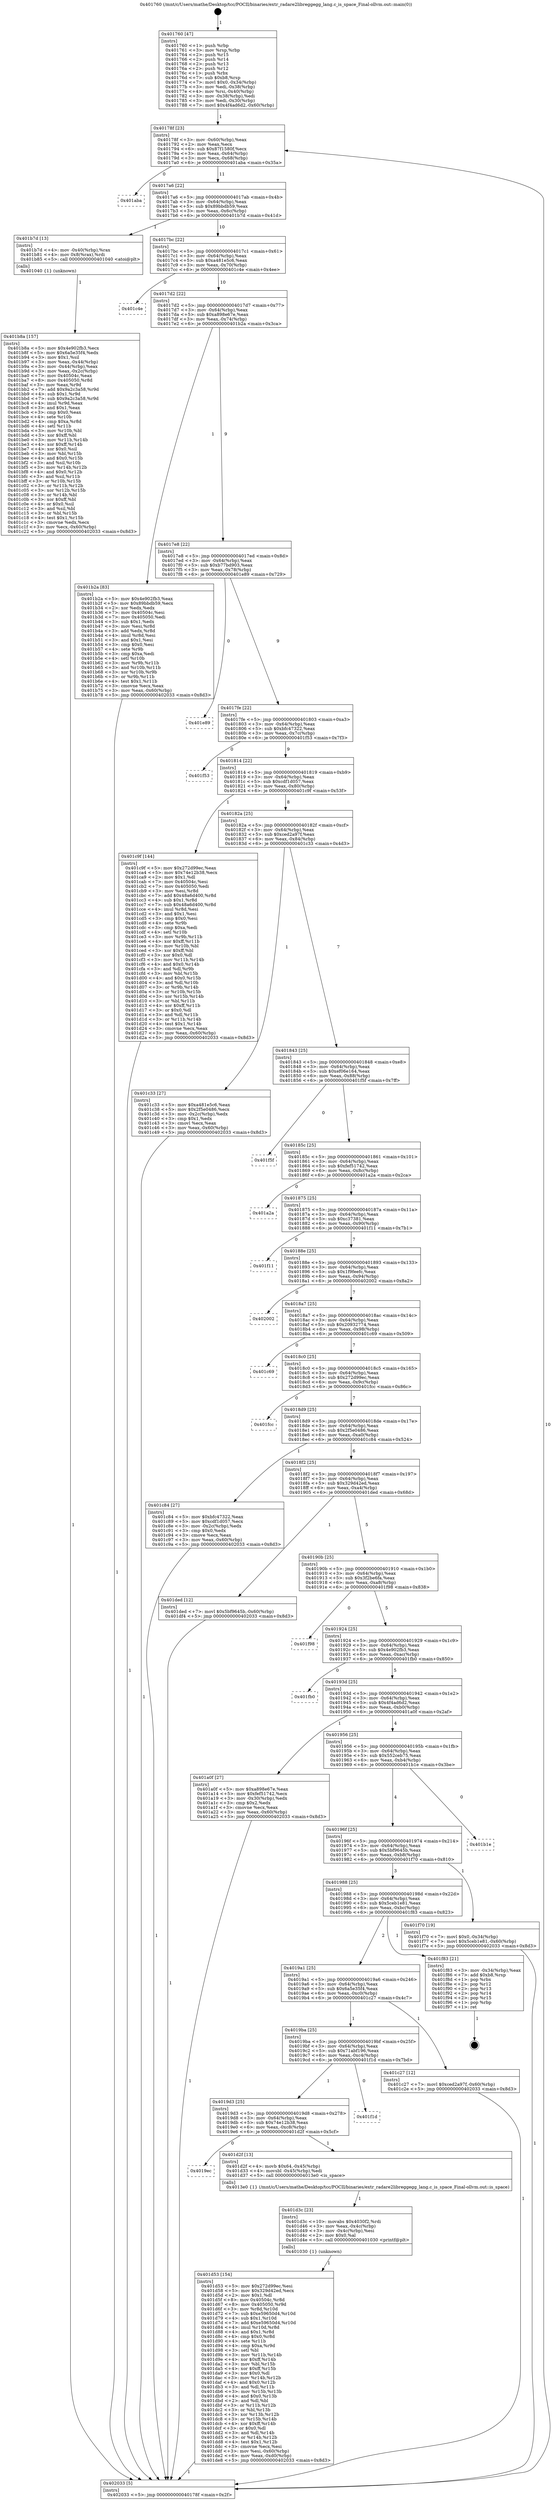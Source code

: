 digraph "0x401760" {
  label = "0x401760 (/mnt/c/Users/mathe/Desktop/tcc/POCII/binaries/extr_radare2libreggegg_lang.c_is_space_Final-ollvm.out::main(0))"
  labelloc = "t"
  node[shape=record]

  Entry [label="",width=0.3,height=0.3,shape=circle,fillcolor=black,style=filled]
  "0x40178f" [label="{
     0x40178f [23]\l
     | [instrs]\l
     &nbsp;&nbsp;0x40178f \<+3\>: mov -0x60(%rbp),%eax\l
     &nbsp;&nbsp;0x401792 \<+2\>: mov %eax,%ecx\l
     &nbsp;&nbsp;0x401794 \<+6\>: sub $0x87f1580f,%ecx\l
     &nbsp;&nbsp;0x40179a \<+3\>: mov %eax,-0x64(%rbp)\l
     &nbsp;&nbsp;0x40179d \<+3\>: mov %ecx,-0x68(%rbp)\l
     &nbsp;&nbsp;0x4017a0 \<+6\>: je 0000000000401aba \<main+0x35a\>\l
  }"]
  "0x401aba" [label="{
     0x401aba\l
  }", style=dashed]
  "0x4017a6" [label="{
     0x4017a6 [22]\l
     | [instrs]\l
     &nbsp;&nbsp;0x4017a6 \<+5\>: jmp 00000000004017ab \<main+0x4b\>\l
     &nbsp;&nbsp;0x4017ab \<+3\>: mov -0x64(%rbp),%eax\l
     &nbsp;&nbsp;0x4017ae \<+5\>: sub $0x89bbdb59,%eax\l
     &nbsp;&nbsp;0x4017b3 \<+3\>: mov %eax,-0x6c(%rbp)\l
     &nbsp;&nbsp;0x4017b6 \<+6\>: je 0000000000401b7d \<main+0x41d\>\l
  }"]
  Exit [label="",width=0.3,height=0.3,shape=circle,fillcolor=black,style=filled,peripheries=2]
  "0x401b7d" [label="{
     0x401b7d [13]\l
     | [instrs]\l
     &nbsp;&nbsp;0x401b7d \<+4\>: mov -0x40(%rbp),%rax\l
     &nbsp;&nbsp;0x401b81 \<+4\>: mov 0x8(%rax),%rdi\l
     &nbsp;&nbsp;0x401b85 \<+5\>: call 0000000000401040 \<atoi@plt\>\l
     | [calls]\l
     &nbsp;&nbsp;0x401040 \{1\} (unknown)\l
  }"]
  "0x4017bc" [label="{
     0x4017bc [22]\l
     | [instrs]\l
     &nbsp;&nbsp;0x4017bc \<+5\>: jmp 00000000004017c1 \<main+0x61\>\l
     &nbsp;&nbsp;0x4017c1 \<+3\>: mov -0x64(%rbp),%eax\l
     &nbsp;&nbsp;0x4017c4 \<+5\>: sub $0xa481e5c6,%eax\l
     &nbsp;&nbsp;0x4017c9 \<+3\>: mov %eax,-0x70(%rbp)\l
     &nbsp;&nbsp;0x4017cc \<+6\>: je 0000000000401c4e \<main+0x4ee\>\l
  }"]
  "0x401d53" [label="{
     0x401d53 [154]\l
     | [instrs]\l
     &nbsp;&nbsp;0x401d53 \<+5\>: mov $0x272d99ec,%esi\l
     &nbsp;&nbsp;0x401d58 \<+5\>: mov $0x329d42ed,%ecx\l
     &nbsp;&nbsp;0x401d5d \<+2\>: mov $0x1,%dl\l
     &nbsp;&nbsp;0x401d5f \<+8\>: mov 0x40504c,%r8d\l
     &nbsp;&nbsp;0x401d67 \<+8\>: mov 0x405050,%r9d\l
     &nbsp;&nbsp;0x401d6f \<+3\>: mov %r8d,%r10d\l
     &nbsp;&nbsp;0x401d72 \<+7\>: sub $0xe59650d4,%r10d\l
     &nbsp;&nbsp;0x401d79 \<+4\>: sub $0x1,%r10d\l
     &nbsp;&nbsp;0x401d7d \<+7\>: add $0xe59650d4,%r10d\l
     &nbsp;&nbsp;0x401d84 \<+4\>: imul %r10d,%r8d\l
     &nbsp;&nbsp;0x401d88 \<+4\>: and $0x1,%r8d\l
     &nbsp;&nbsp;0x401d8c \<+4\>: cmp $0x0,%r8d\l
     &nbsp;&nbsp;0x401d90 \<+4\>: sete %r11b\l
     &nbsp;&nbsp;0x401d94 \<+4\>: cmp $0xa,%r9d\l
     &nbsp;&nbsp;0x401d98 \<+3\>: setl %bl\l
     &nbsp;&nbsp;0x401d9b \<+3\>: mov %r11b,%r14b\l
     &nbsp;&nbsp;0x401d9e \<+4\>: xor $0xff,%r14b\l
     &nbsp;&nbsp;0x401da2 \<+3\>: mov %bl,%r15b\l
     &nbsp;&nbsp;0x401da5 \<+4\>: xor $0xff,%r15b\l
     &nbsp;&nbsp;0x401da9 \<+3\>: xor $0x0,%dl\l
     &nbsp;&nbsp;0x401dac \<+3\>: mov %r14b,%r12b\l
     &nbsp;&nbsp;0x401daf \<+4\>: and $0x0,%r12b\l
     &nbsp;&nbsp;0x401db3 \<+3\>: and %dl,%r11b\l
     &nbsp;&nbsp;0x401db6 \<+3\>: mov %r15b,%r13b\l
     &nbsp;&nbsp;0x401db9 \<+4\>: and $0x0,%r13b\l
     &nbsp;&nbsp;0x401dbd \<+2\>: and %dl,%bl\l
     &nbsp;&nbsp;0x401dbf \<+3\>: or %r11b,%r12b\l
     &nbsp;&nbsp;0x401dc2 \<+3\>: or %bl,%r13b\l
     &nbsp;&nbsp;0x401dc5 \<+3\>: xor %r13b,%r12b\l
     &nbsp;&nbsp;0x401dc8 \<+3\>: or %r15b,%r14b\l
     &nbsp;&nbsp;0x401dcb \<+4\>: xor $0xff,%r14b\l
     &nbsp;&nbsp;0x401dcf \<+3\>: or $0x0,%dl\l
     &nbsp;&nbsp;0x401dd2 \<+3\>: and %dl,%r14b\l
     &nbsp;&nbsp;0x401dd5 \<+3\>: or %r14b,%r12b\l
     &nbsp;&nbsp;0x401dd8 \<+4\>: test $0x1,%r12b\l
     &nbsp;&nbsp;0x401ddc \<+3\>: cmovne %ecx,%esi\l
     &nbsp;&nbsp;0x401ddf \<+3\>: mov %esi,-0x60(%rbp)\l
     &nbsp;&nbsp;0x401de2 \<+6\>: mov %eax,-0xd0(%rbp)\l
     &nbsp;&nbsp;0x401de8 \<+5\>: jmp 0000000000402033 \<main+0x8d3\>\l
  }"]
  "0x401c4e" [label="{
     0x401c4e\l
  }", style=dashed]
  "0x4017d2" [label="{
     0x4017d2 [22]\l
     | [instrs]\l
     &nbsp;&nbsp;0x4017d2 \<+5\>: jmp 00000000004017d7 \<main+0x77\>\l
     &nbsp;&nbsp;0x4017d7 \<+3\>: mov -0x64(%rbp),%eax\l
     &nbsp;&nbsp;0x4017da \<+5\>: sub $0xa898e67e,%eax\l
     &nbsp;&nbsp;0x4017df \<+3\>: mov %eax,-0x74(%rbp)\l
     &nbsp;&nbsp;0x4017e2 \<+6\>: je 0000000000401b2a \<main+0x3ca\>\l
  }"]
  "0x401d3c" [label="{
     0x401d3c [23]\l
     | [instrs]\l
     &nbsp;&nbsp;0x401d3c \<+10\>: movabs $0x4030f2,%rdi\l
     &nbsp;&nbsp;0x401d46 \<+3\>: mov %eax,-0x4c(%rbp)\l
     &nbsp;&nbsp;0x401d49 \<+3\>: mov -0x4c(%rbp),%esi\l
     &nbsp;&nbsp;0x401d4c \<+2\>: mov $0x0,%al\l
     &nbsp;&nbsp;0x401d4e \<+5\>: call 0000000000401030 \<printf@plt\>\l
     | [calls]\l
     &nbsp;&nbsp;0x401030 \{1\} (unknown)\l
  }"]
  "0x401b2a" [label="{
     0x401b2a [83]\l
     | [instrs]\l
     &nbsp;&nbsp;0x401b2a \<+5\>: mov $0x4e902fb3,%eax\l
     &nbsp;&nbsp;0x401b2f \<+5\>: mov $0x89bbdb59,%ecx\l
     &nbsp;&nbsp;0x401b34 \<+2\>: xor %edx,%edx\l
     &nbsp;&nbsp;0x401b36 \<+7\>: mov 0x40504c,%esi\l
     &nbsp;&nbsp;0x401b3d \<+7\>: mov 0x405050,%edi\l
     &nbsp;&nbsp;0x401b44 \<+3\>: sub $0x1,%edx\l
     &nbsp;&nbsp;0x401b47 \<+3\>: mov %esi,%r8d\l
     &nbsp;&nbsp;0x401b4a \<+3\>: add %edx,%r8d\l
     &nbsp;&nbsp;0x401b4d \<+4\>: imul %r8d,%esi\l
     &nbsp;&nbsp;0x401b51 \<+3\>: and $0x1,%esi\l
     &nbsp;&nbsp;0x401b54 \<+3\>: cmp $0x0,%esi\l
     &nbsp;&nbsp;0x401b57 \<+4\>: sete %r9b\l
     &nbsp;&nbsp;0x401b5b \<+3\>: cmp $0xa,%edi\l
     &nbsp;&nbsp;0x401b5e \<+4\>: setl %r10b\l
     &nbsp;&nbsp;0x401b62 \<+3\>: mov %r9b,%r11b\l
     &nbsp;&nbsp;0x401b65 \<+3\>: and %r10b,%r11b\l
     &nbsp;&nbsp;0x401b68 \<+3\>: xor %r10b,%r9b\l
     &nbsp;&nbsp;0x401b6b \<+3\>: or %r9b,%r11b\l
     &nbsp;&nbsp;0x401b6e \<+4\>: test $0x1,%r11b\l
     &nbsp;&nbsp;0x401b72 \<+3\>: cmovne %ecx,%eax\l
     &nbsp;&nbsp;0x401b75 \<+3\>: mov %eax,-0x60(%rbp)\l
     &nbsp;&nbsp;0x401b78 \<+5\>: jmp 0000000000402033 \<main+0x8d3\>\l
  }"]
  "0x4017e8" [label="{
     0x4017e8 [22]\l
     | [instrs]\l
     &nbsp;&nbsp;0x4017e8 \<+5\>: jmp 00000000004017ed \<main+0x8d\>\l
     &nbsp;&nbsp;0x4017ed \<+3\>: mov -0x64(%rbp),%eax\l
     &nbsp;&nbsp;0x4017f0 \<+5\>: sub $0xb77bd903,%eax\l
     &nbsp;&nbsp;0x4017f5 \<+3\>: mov %eax,-0x78(%rbp)\l
     &nbsp;&nbsp;0x4017f8 \<+6\>: je 0000000000401e89 \<main+0x729\>\l
  }"]
  "0x4019ec" [label="{
     0x4019ec\l
  }", style=dashed]
  "0x401e89" [label="{
     0x401e89\l
  }", style=dashed]
  "0x4017fe" [label="{
     0x4017fe [22]\l
     | [instrs]\l
     &nbsp;&nbsp;0x4017fe \<+5\>: jmp 0000000000401803 \<main+0xa3\>\l
     &nbsp;&nbsp;0x401803 \<+3\>: mov -0x64(%rbp),%eax\l
     &nbsp;&nbsp;0x401806 \<+5\>: sub $0xbfc47322,%eax\l
     &nbsp;&nbsp;0x40180b \<+3\>: mov %eax,-0x7c(%rbp)\l
     &nbsp;&nbsp;0x40180e \<+6\>: je 0000000000401f53 \<main+0x7f3\>\l
  }"]
  "0x401d2f" [label="{
     0x401d2f [13]\l
     | [instrs]\l
     &nbsp;&nbsp;0x401d2f \<+4\>: movb $0x64,-0x45(%rbp)\l
     &nbsp;&nbsp;0x401d33 \<+4\>: movsbl -0x45(%rbp),%edi\l
     &nbsp;&nbsp;0x401d37 \<+5\>: call 00000000004013e0 \<is_space\>\l
     | [calls]\l
     &nbsp;&nbsp;0x4013e0 \{1\} (/mnt/c/Users/mathe/Desktop/tcc/POCII/binaries/extr_radare2libreggegg_lang.c_is_space_Final-ollvm.out::is_space)\l
  }"]
  "0x401f53" [label="{
     0x401f53\l
  }", style=dashed]
  "0x401814" [label="{
     0x401814 [22]\l
     | [instrs]\l
     &nbsp;&nbsp;0x401814 \<+5\>: jmp 0000000000401819 \<main+0xb9\>\l
     &nbsp;&nbsp;0x401819 \<+3\>: mov -0x64(%rbp),%eax\l
     &nbsp;&nbsp;0x40181c \<+5\>: sub $0xcdf1d057,%eax\l
     &nbsp;&nbsp;0x401821 \<+3\>: mov %eax,-0x80(%rbp)\l
     &nbsp;&nbsp;0x401824 \<+6\>: je 0000000000401c9f \<main+0x53f\>\l
  }"]
  "0x4019d3" [label="{
     0x4019d3 [25]\l
     | [instrs]\l
     &nbsp;&nbsp;0x4019d3 \<+5\>: jmp 00000000004019d8 \<main+0x278\>\l
     &nbsp;&nbsp;0x4019d8 \<+3\>: mov -0x64(%rbp),%eax\l
     &nbsp;&nbsp;0x4019db \<+5\>: sub $0x74e12b38,%eax\l
     &nbsp;&nbsp;0x4019e0 \<+6\>: mov %eax,-0xc8(%rbp)\l
     &nbsp;&nbsp;0x4019e6 \<+6\>: je 0000000000401d2f \<main+0x5cf\>\l
  }"]
  "0x401c9f" [label="{
     0x401c9f [144]\l
     | [instrs]\l
     &nbsp;&nbsp;0x401c9f \<+5\>: mov $0x272d99ec,%eax\l
     &nbsp;&nbsp;0x401ca4 \<+5\>: mov $0x74e12b38,%ecx\l
     &nbsp;&nbsp;0x401ca9 \<+2\>: mov $0x1,%dl\l
     &nbsp;&nbsp;0x401cab \<+7\>: mov 0x40504c,%esi\l
     &nbsp;&nbsp;0x401cb2 \<+7\>: mov 0x405050,%edi\l
     &nbsp;&nbsp;0x401cb9 \<+3\>: mov %esi,%r8d\l
     &nbsp;&nbsp;0x401cbc \<+7\>: add $0x48a6d400,%r8d\l
     &nbsp;&nbsp;0x401cc3 \<+4\>: sub $0x1,%r8d\l
     &nbsp;&nbsp;0x401cc7 \<+7\>: sub $0x48a6d400,%r8d\l
     &nbsp;&nbsp;0x401cce \<+4\>: imul %r8d,%esi\l
     &nbsp;&nbsp;0x401cd2 \<+3\>: and $0x1,%esi\l
     &nbsp;&nbsp;0x401cd5 \<+3\>: cmp $0x0,%esi\l
     &nbsp;&nbsp;0x401cd8 \<+4\>: sete %r9b\l
     &nbsp;&nbsp;0x401cdc \<+3\>: cmp $0xa,%edi\l
     &nbsp;&nbsp;0x401cdf \<+4\>: setl %r10b\l
     &nbsp;&nbsp;0x401ce3 \<+3\>: mov %r9b,%r11b\l
     &nbsp;&nbsp;0x401ce6 \<+4\>: xor $0xff,%r11b\l
     &nbsp;&nbsp;0x401cea \<+3\>: mov %r10b,%bl\l
     &nbsp;&nbsp;0x401ced \<+3\>: xor $0xff,%bl\l
     &nbsp;&nbsp;0x401cf0 \<+3\>: xor $0x0,%dl\l
     &nbsp;&nbsp;0x401cf3 \<+3\>: mov %r11b,%r14b\l
     &nbsp;&nbsp;0x401cf6 \<+4\>: and $0x0,%r14b\l
     &nbsp;&nbsp;0x401cfa \<+3\>: and %dl,%r9b\l
     &nbsp;&nbsp;0x401cfd \<+3\>: mov %bl,%r15b\l
     &nbsp;&nbsp;0x401d00 \<+4\>: and $0x0,%r15b\l
     &nbsp;&nbsp;0x401d04 \<+3\>: and %dl,%r10b\l
     &nbsp;&nbsp;0x401d07 \<+3\>: or %r9b,%r14b\l
     &nbsp;&nbsp;0x401d0a \<+3\>: or %r10b,%r15b\l
     &nbsp;&nbsp;0x401d0d \<+3\>: xor %r15b,%r14b\l
     &nbsp;&nbsp;0x401d10 \<+3\>: or %bl,%r11b\l
     &nbsp;&nbsp;0x401d13 \<+4\>: xor $0xff,%r11b\l
     &nbsp;&nbsp;0x401d17 \<+3\>: or $0x0,%dl\l
     &nbsp;&nbsp;0x401d1a \<+3\>: and %dl,%r11b\l
     &nbsp;&nbsp;0x401d1d \<+3\>: or %r11b,%r14b\l
     &nbsp;&nbsp;0x401d20 \<+4\>: test $0x1,%r14b\l
     &nbsp;&nbsp;0x401d24 \<+3\>: cmovne %ecx,%eax\l
     &nbsp;&nbsp;0x401d27 \<+3\>: mov %eax,-0x60(%rbp)\l
     &nbsp;&nbsp;0x401d2a \<+5\>: jmp 0000000000402033 \<main+0x8d3\>\l
  }"]
  "0x40182a" [label="{
     0x40182a [25]\l
     | [instrs]\l
     &nbsp;&nbsp;0x40182a \<+5\>: jmp 000000000040182f \<main+0xcf\>\l
     &nbsp;&nbsp;0x40182f \<+3\>: mov -0x64(%rbp),%eax\l
     &nbsp;&nbsp;0x401832 \<+5\>: sub $0xced2a97f,%eax\l
     &nbsp;&nbsp;0x401837 \<+6\>: mov %eax,-0x84(%rbp)\l
     &nbsp;&nbsp;0x40183d \<+6\>: je 0000000000401c33 \<main+0x4d3\>\l
  }"]
  "0x401f1d" [label="{
     0x401f1d\l
  }", style=dashed]
  "0x401c33" [label="{
     0x401c33 [27]\l
     | [instrs]\l
     &nbsp;&nbsp;0x401c33 \<+5\>: mov $0xa481e5c6,%eax\l
     &nbsp;&nbsp;0x401c38 \<+5\>: mov $0x2f5e0486,%ecx\l
     &nbsp;&nbsp;0x401c3d \<+3\>: mov -0x2c(%rbp),%edx\l
     &nbsp;&nbsp;0x401c40 \<+3\>: cmp $0x1,%edx\l
     &nbsp;&nbsp;0x401c43 \<+3\>: cmovl %ecx,%eax\l
     &nbsp;&nbsp;0x401c46 \<+3\>: mov %eax,-0x60(%rbp)\l
     &nbsp;&nbsp;0x401c49 \<+5\>: jmp 0000000000402033 \<main+0x8d3\>\l
  }"]
  "0x401843" [label="{
     0x401843 [25]\l
     | [instrs]\l
     &nbsp;&nbsp;0x401843 \<+5\>: jmp 0000000000401848 \<main+0xe8\>\l
     &nbsp;&nbsp;0x401848 \<+3\>: mov -0x64(%rbp),%eax\l
     &nbsp;&nbsp;0x40184b \<+5\>: sub $0xef06e164,%eax\l
     &nbsp;&nbsp;0x401850 \<+6\>: mov %eax,-0x88(%rbp)\l
     &nbsp;&nbsp;0x401856 \<+6\>: je 0000000000401f5f \<main+0x7ff\>\l
  }"]
  "0x4019ba" [label="{
     0x4019ba [25]\l
     | [instrs]\l
     &nbsp;&nbsp;0x4019ba \<+5\>: jmp 00000000004019bf \<main+0x25f\>\l
     &nbsp;&nbsp;0x4019bf \<+3\>: mov -0x64(%rbp),%eax\l
     &nbsp;&nbsp;0x4019c2 \<+5\>: sub $0x71abf196,%eax\l
     &nbsp;&nbsp;0x4019c7 \<+6\>: mov %eax,-0xc4(%rbp)\l
     &nbsp;&nbsp;0x4019cd \<+6\>: je 0000000000401f1d \<main+0x7bd\>\l
  }"]
  "0x401f5f" [label="{
     0x401f5f\l
  }", style=dashed]
  "0x40185c" [label="{
     0x40185c [25]\l
     | [instrs]\l
     &nbsp;&nbsp;0x40185c \<+5\>: jmp 0000000000401861 \<main+0x101\>\l
     &nbsp;&nbsp;0x401861 \<+3\>: mov -0x64(%rbp),%eax\l
     &nbsp;&nbsp;0x401864 \<+5\>: sub $0xfef51742,%eax\l
     &nbsp;&nbsp;0x401869 \<+6\>: mov %eax,-0x8c(%rbp)\l
     &nbsp;&nbsp;0x40186f \<+6\>: je 0000000000401a2a \<main+0x2ca\>\l
  }"]
  "0x401c27" [label="{
     0x401c27 [12]\l
     | [instrs]\l
     &nbsp;&nbsp;0x401c27 \<+7\>: movl $0xced2a97f,-0x60(%rbp)\l
     &nbsp;&nbsp;0x401c2e \<+5\>: jmp 0000000000402033 \<main+0x8d3\>\l
  }"]
  "0x401a2a" [label="{
     0x401a2a\l
  }", style=dashed]
  "0x401875" [label="{
     0x401875 [25]\l
     | [instrs]\l
     &nbsp;&nbsp;0x401875 \<+5\>: jmp 000000000040187a \<main+0x11a\>\l
     &nbsp;&nbsp;0x40187a \<+3\>: mov -0x64(%rbp),%eax\l
     &nbsp;&nbsp;0x40187d \<+5\>: sub $0xc37381,%eax\l
     &nbsp;&nbsp;0x401882 \<+6\>: mov %eax,-0x90(%rbp)\l
     &nbsp;&nbsp;0x401888 \<+6\>: je 0000000000401f11 \<main+0x7b1\>\l
  }"]
  "0x4019a1" [label="{
     0x4019a1 [25]\l
     | [instrs]\l
     &nbsp;&nbsp;0x4019a1 \<+5\>: jmp 00000000004019a6 \<main+0x246\>\l
     &nbsp;&nbsp;0x4019a6 \<+3\>: mov -0x64(%rbp),%eax\l
     &nbsp;&nbsp;0x4019a9 \<+5\>: sub $0x6a5e35f4,%eax\l
     &nbsp;&nbsp;0x4019ae \<+6\>: mov %eax,-0xc0(%rbp)\l
     &nbsp;&nbsp;0x4019b4 \<+6\>: je 0000000000401c27 \<main+0x4c7\>\l
  }"]
  "0x401f11" [label="{
     0x401f11\l
  }", style=dashed]
  "0x40188e" [label="{
     0x40188e [25]\l
     | [instrs]\l
     &nbsp;&nbsp;0x40188e \<+5\>: jmp 0000000000401893 \<main+0x133\>\l
     &nbsp;&nbsp;0x401893 \<+3\>: mov -0x64(%rbp),%eax\l
     &nbsp;&nbsp;0x401896 \<+5\>: sub $0x1f9feefc,%eax\l
     &nbsp;&nbsp;0x40189b \<+6\>: mov %eax,-0x94(%rbp)\l
     &nbsp;&nbsp;0x4018a1 \<+6\>: je 0000000000402002 \<main+0x8a2\>\l
  }"]
  "0x401f83" [label="{
     0x401f83 [21]\l
     | [instrs]\l
     &nbsp;&nbsp;0x401f83 \<+3\>: mov -0x34(%rbp),%eax\l
     &nbsp;&nbsp;0x401f86 \<+7\>: add $0xb8,%rsp\l
     &nbsp;&nbsp;0x401f8d \<+1\>: pop %rbx\l
     &nbsp;&nbsp;0x401f8e \<+2\>: pop %r12\l
     &nbsp;&nbsp;0x401f90 \<+2\>: pop %r13\l
     &nbsp;&nbsp;0x401f92 \<+2\>: pop %r14\l
     &nbsp;&nbsp;0x401f94 \<+2\>: pop %r15\l
     &nbsp;&nbsp;0x401f96 \<+1\>: pop %rbp\l
     &nbsp;&nbsp;0x401f97 \<+1\>: ret\l
  }"]
  "0x402002" [label="{
     0x402002\l
  }", style=dashed]
  "0x4018a7" [label="{
     0x4018a7 [25]\l
     | [instrs]\l
     &nbsp;&nbsp;0x4018a7 \<+5\>: jmp 00000000004018ac \<main+0x14c\>\l
     &nbsp;&nbsp;0x4018ac \<+3\>: mov -0x64(%rbp),%eax\l
     &nbsp;&nbsp;0x4018af \<+5\>: sub $0x20932774,%eax\l
     &nbsp;&nbsp;0x4018b4 \<+6\>: mov %eax,-0x98(%rbp)\l
     &nbsp;&nbsp;0x4018ba \<+6\>: je 0000000000401c69 \<main+0x509\>\l
  }"]
  "0x401988" [label="{
     0x401988 [25]\l
     | [instrs]\l
     &nbsp;&nbsp;0x401988 \<+5\>: jmp 000000000040198d \<main+0x22d\>\l
     &nbsp;&nbsp;0x40198d \<+3\>: mov -0x64(%rbp),%eax\l
     &nbsp;&nbsp;0x401990 \<+5\>: sub $0x5ceb1e81,%eax\l
     &nbsp;&nbsp;0x401995 \<+6\>: mov %eax,-0xbc(%rbp)\l
     &nbsp;&nbsp;0x40199b \<+6\>: je 0000000000401f83 \<main+0x823\>\l
  }"]
  "0x401c69" [label="{
     0x401c69\l
  }", style=dashed]
  "0x4018c0" [label="{
     0x4018c0 [25]\l
     | [instrs]\l
     &nbsp;&nbsp;0x4018c0 \<+5\>: jmp 00000000004018c5 \<main+0x165\>\l
     &nbsp;&nbsp;0x4018c5 \<+3\>: mov -0x64(%rbp),%eax\l
     &nbsp;&nbsp;0x4018c8 \<+5\>: sub $0x272d99ec,%eax\l
     &nbsp;&nbsp;0x4018cd \<+6\>: mov %eax,-0x9c(%rbp)\l
     &nbsp;&nbsp;0x4018d3 \<+6\>: je 0000000000401fcc \<main+0x86c\>\l
  }"]
  "0x401f70" [label="{
     0x401f70 [19]\l
     | [instrs]\l
     &nbsp;&nbsp;0x401f70 \<+7\>: movl $0x0,-0x34(%rbp)\l
     &nbsp;&nbsp;0x401f77 \<+7\>: movl $0x5ceb1e81,-0x60(%rbp)\l
     &nbsp;&nbsp;0x401f7e \<+5\>: jmp 0000000000402033 \<main+0x8d3\>\l
  }"]
  "0x401fcc" [label="{
     0x401fcc\l
  }", style=dashed]
  "0x4018d9" [label="{
     0x4018d9 [25]\l
     | [instrs]\l
     &nbsp;&nbsp;0x4018d9 \<+5\>: jmp 00000000004018de \<main+0x17e\>\l
     &nbsp;&nbsp;0x4018de \<+3\>: mov -0x64(%rbp),%eax\l
     &nbsp;&nbsp;0x4018e1 \<+5\>: sub $0x2f5e0486,%eax\l
     &nbsp;&nbsp;0x4018e6 \<+6\>: mov %eax,-0xa0(%rbp)\l
     &nbsp;&nbsp;0x4018ec \<+6\>: je 0000000000401c84 \<main+0x524\>\l
  }"]
  "0x40196f" [label="{
     0x40196f [25]\l
     | [instrs]\l
     &nbsp;&nbsp;0x40196f \<+5\>: jmp 0000000000401974 \<main+0x214\>\l
     &nbsp;&nbsp;0x401974 \<+3\>: mov -0x64(%rbp),%eax\l
     &nbsp;&nbsp;0x401977 \<+5\>: sub $0x5bf9645b,%eax\l
     &nbsp;&nbsp;0x40197c \<+6\>: mov %eax,-0xb8(%rbp)\l
     &nbsp;&nbsp;0x401982 \<+6\>: je 0000000000401f70 \<main+0x810\>\l
  }"]
  "0x401c84" [label="{
     0x401c84 [27]\l
     | [instrs]\l
     &nbsp;&nbsp;0x401c84 \<+5\>: mov $0xbfc47322,%eax\l
     &nbsp;&nbsp;0x401c89 \<+5\>: mov $0xcdf1d057,%ecx\l
     &nbsp;&nbsp;0x401c8e \<+3\>: mov -0x2c(%rbp),%edx\l
     &nbsp;&nbsp;0x401c91 \<+3\>: cmp $0x0,%edx\l
     &nbsp;&nbsp;0x401c94 \<+3\>: cmove %ecx,%eax\l
     &nbsp;&nbsp;0x401c97 \<+3\>: mov %eax,-0x60(%rbp)\l
     &nbsp;&nbsp;0x401c9a \<+5\>: jmp 0000000000402033 \<main+0x8d3\>\l
  }"]
  "0x4018f2" [label="{
     0x4018f2 [25]\l
     | [instrs]\l
     &nbsp;&nbsp;0x4018f2 \<+5\>: jmp 00000000004018f7 \<main+0x197\>\l
     &nbsp;&nbsp;0x4018f7 \<+3\>: mov -0x64(%rbp),%eax\l
     &nbsp;&nbsp;0x4018fa \<+5\>: sub $0x329d42ed,%eax\l
     &nbsp;&nbsp;0x4018ff \<+6\>: mov %eax,-0xa4(%rbp)\l
     &nbsp;&nbsp;0x401905 \<+6\>: je 0000000000401ded \<main+0x68d\>\l
  }"]
  "0x401b1e" [label="{
     0x401b1e\l
  }", style=dashed]
  "0x401ded" [label="{
     0x401ded [12]\l
     | [instrs]\l
     &nbsp;&nbsp;0x401ded \<+7\>: movl $0x5bf9645b,-0x60(%rbp)\l
     &nbsp;&nbsp;0x401df4 \<+5\>: jmp 0000000000402033 \<main+0x8d3\>\l
  }"]
  "0x40190b" [label="{
     0x40190b [25]\l
     | [instrs]\l
     &nbsp;&nbsp;0x40190b \<+5\>: jmp 0000000000401910 \<main+0x1b0\>\l
     &nbsp;&nbsp;0x401910 \<+3\>: mov -0x64(%rbp),%eax\l
     &nbsp;&nbsp;0x401913 \<+5\>: sub $0x3f2be6fa,%eax\l
     &nbsp;&nbsp;0x401918 \<+6\>: mov %eax,-0xa8(%rbp)\l
     &nbsp;&nbsp;0x40191e \<+6\>: je 0000000000401f98 \<main+0x838\>\l
  }"]
  "0x401b8a" [label="{
     0x401b8a [157]\l
     | [instrs]\l
     &nbsp;&nbsp;0x401b8a \<+5\>: mov $0x4e902fb3,%ecx\l
     &nbsp;&nbsp;0x401b8f \<+5\>: mov $0x6a5e35f4,%edx\l
     &nbsp;&nbsp;0x401b94 \<+3\>: mov $0x1,%sil\l
     &nbsp;&nbsp;0x401b97 \<+3\>: mov %eax,-0x44(%rbp)\l
     &nbsp;&nbsp;0x401b9a \<+3\>: mov -0x44(%rbp),%eax\l
     &nbsp;&nbsp;0x401b9d \<+3\>: mov %eax,-0x2c(%rbp)\l
     &nbsp;&nbsp;0x401ba0 \<+7\>: mov 0x40504c,%eax\l
     &nbsp;&nbsp;0x401ba7 \<+8\>: mov 0x405050,%r8d\l
     &nbsp;&nbsp;0x401baf \<+3\>: mov %eax,%r9d\l
     &nbsp;&nbsp;0x401bb2 \<+7\>: add $0x9a2c3a58,%r9d\l
     &nbsp;&nbsp;0x401bb9 \<+4\>: sub $0x1,%r9d\l
     &nbsp;&nbsp;0x401bbd \<+7\>: sub $0x9a2c3a58,%r9d\l
     &nbsp;&nbsp;0x401bc4 \<+4\>: imul %r9d,%eax\l
     &nbsp;&nbsp;0x401bc8 \<+3\>: and $0x1,%eax\l
     &nbsp;&nbsp;0x401bcb \<+3\>: cmp $0x0,%eax\l
     &nbsp;&nbsp;0x401bce \<+4\>: sete %r10b\l
     &nbsp;&nbsp;0x401bd2 \<+4\>: cmp $0xa,%r8d\l
     &nbsp;&nbsp;0x401bd6 \<+4\>: setl %r11b\l
     &nbsp;&nbsp;0x401bda \<+3\>: mov %r10b,%bl\l
     &nbsp;&nbsp;0x401bdd \<+3\>: xor $0xff,%bl\l
     &nbsp;&nbsp;0x401be0 \<+3\>: mov %r11b,%r14b\l
     &nbsp;&nbsp;0x401be3 \<+4\>: xor $0xff,%r14b\l
     &nbsp;&nbsp;0x401be7 \<+4\>: xor $0x0,%sil\l
     &nbsp;&nbsp;0x401beb \<+3\>: mov %bl,%r15b\l
     &nbsp;&nbsp;0x401bee \<+4\>: and $0x0,%r15b\l
     &nbsp;&nbsp;0x401bf2 \<+3\>: and %sil,%r10b\l
     &nbsp;&nbsp;0x401bf5 \<+3\>: mov %r14b,%r12b\l
     &nbsp;&nbsp;0x401bf8 \<+4\>: and $0x0,%r12b\l
     &nbsp;&nbsp;0x401bfc \<+3\>: and %sil,%r11b\l
     &nbsp;&nbsp;0x401bff \<+3\>: or %r10b,%r15b\l
     &nbsp;&nbsp;0x401c02 \<+3\>: or %r11b,%r12b\l
     &nbsp;&nbsp;0x401c05 \<+3\>: xor %r12b,%r15b\l
     &nbsp;&nbsp;0x401c08 \<+3\>: or %r14b,%bl\l
     &nbsp;&nbsp;0x401c0b \<+3\>: xor $0xff,%bl\l
     &nbsp;&nbsp;0x401c0e \<+4\>: or $0x0,%sil\l
     &nbsp;&nbsp;0x401c12 \<+3\>: and %sil,%bl\l
     &nbsp;&nbsp;0x401c15 \<+3\>: or %bl,%r15b\l
     &nbsp;&nbsp;0x401c18 \<+4\>: test $0x1,%r15b\l
     &nbsp;&nbsp;0x401c1c \<+3\>: cmovne %edx,%ecx\l
     &nbsp;&nbsp;0x401c1f \<+3\>: mov %ecx,-0x60(%rbp)\l
     &nbsp;&nbsp;0x401c22 \<+5\>: jmp 0000000000402033 \<main+0x8d3\>\l
  }"]
  "0x401f98" [label="{
     0x401f98\l
  }", style=dashed]
  "0x401924" [label="{
     0x401924 [25]\l
     | [instrs]\l
     &nbsp;&nbsp;0x401924 \<+5\>: jmp 0000000000401929 \<main+0x1c9\>\l
     &nbsp;&nbsp;0x401929 \<+3\>: mov -0x64(%rbp),%eax\l
     &nbsp;&nbsp;0x40192c \<+5\>: sub $0x4e902fb3,%eax\l
     &nbsp;&nbsp;0x401931 \<+6\>: mov %eax,-0xac(%rbp)\l
     &nbsp;&nbsp;0x401937 \<+6\>: je 0000000000401fb0 \<main+0x850\>\l
  }"]
  "0x401760" [label="{
     0x401760 [47]\l
     | [instrs]\l
     &nbsp;&nbsp;0x401760 \<+1\>: push %rbp\l
     &nbsp;&nbsp;0x401761 \<+3\>: mov %rsp,%rbp\l
     &nbsp;&nbsp;0x401764 \<+2\>: push %r15\l
     &nbsp;&nbsp;0x401766 \<+2\>: push %r14\l
     &nbsp;&nbsp;0x401768 \<+2\>: push %r13\l
     &nbsp;&nbsp;0x40176a \<+2\>: push %r12\l
     &nbsp;&nbsp;0x40176c \<+1\>: push %rbx\l
     &nbsp;&nbsp;0x40176d \<+7\>: sub $0xb8,%rsp\l
     &nbsp;&nbsp;0x401774 \<+7\>: movl $0x0,-0x34(%rbp)\l
     &nbsp;&nbsp;0x40177b \<+3\>: mov %edi,-0x38(%rbp)\l
     &nbsp;&nbsp;0x40177e \<+4\>: mov %rsi,-0x40(%rbp)\l
     &nbsp;&nbsp;0x401782 \<+3\>: mov -0x38(%rbp),%edi\l
     &nbsp;&nbsp;0x401785 \<+3\>: mov %edi,-0x30(%rbp)\l
     &nbsp;&nbsp;0x401788 \<+7\>: movl $0x4f4ad6d2,-0x60(%rbp)\l
  }"]
  "0x401fb0" [label="{
     0x401fb0\l
  }", style=dashed]
  "0x40193d" [label="{
     0x40193d [25]\l
     | [instrs]\l
     &nbsp;&nbsp;0x40193d \<+5\>: jmp 0000000000401942 \<main+0x1e2\>\l
     &nbsp;&nbsp;0x401942 \<+3\>: mov -0x64(%rbp),%eax\l
     &nbsp;&nbsp;0x401945 \<+5\>: sub $0x4f4ad6d2,%eax\l
     &nbsp;&nbsp;0x40194a \<+6\>: mov %eax,-0xb0(%rbp)\l
     &nbsp;&nbsp;0x401950 \<+6\>: je 0000000000401a0f \<main+0x2af\>\l
  }"]
  "0x402033" [label="{
     0x402033 [5]\l
     | [instrs]\l
     &nbsp;&nbsp;0x402033 \<+5\>: jmp 000000000040178f \<main+0x2f\>\l
  }"]
  "0x401a0f" [label="{
     0x401a0f [27]\l
     | [instrs]\l
     &nbsp;&nbsp;0x401a0f \<+5\>: mov $0xa898e67e,%eax\l
     &nbsp;&nbsp;0x401a14 \<+5\>: mov $0xfef51742,%ecx\l
     &nbsp;&nbsp;0x401a19 \<+3\>: mov -0x30(%rbp),%edx\l
     &nbsp;&nbsp;0x401a1c \<+3\>: cmp $0x2,%edx\l
     &nbsp;&nbsp;0x401a1f \<+3\>: cmovne %ecx,%eax\l
     &nbsp;&nbsp;0x401a22 \<+3\>: mov %eax,-0x60(%rbp)\l
     &nbsp;&nbsp;0x401a25 \<+5\>: jmp 0000000000402033 \<main+0x8d3\>\l
  }"]
  "0x401956" [label="{
     0x401956 [25]\l
     | [instrs]\l
     &nbsp;&nbsp;0x401956 \<+5\>: jmp 000000000040195b \<main+0x1fb\>\l
     &nbsp;&nbsp;0x40195b \<+3\>: mov -0x64(%rbp),%eax\l
     &nbsp;&nbsp;0x40195e \<+5\>: sub $0x552ceb75,%eax\l
     &nbsp;&nbsp;0x401963 \<+6\>: mov %eax,-0xb4(%rbp)\l
     &nbsp;&nbsp;0x401969 \<+6\>: je 0000000000401b1e \<main+0x3be\>\l
  }"]
  Entry -> "0x401760" [label=" 1"]
  "0x40178f" -> "0x401aba" [label=" 0"]
  "0x40178f" -> "0x4017a6" [label=" 11"]
  "0x401f83" -> Exit [label=" 1"]
  "0x4017a6" -> "0x401b7d" [label=" 1"]
  "0x4017a6" -> "0x4017bc" [label=" 10"]
  "0x401f70" -> "0x402033" [label=" 1"]
  "0x4017bc" -> "0x401c4e" [label=" 0"]
  "0x4017bc" -> "0x4017d2" [label=" 10"]
  "0x401ded" -> "0x402033" [label=" 1"]
  "0x4017d2" -> "0x401b2a" [label=" 1"]
  "0x4017d2" -> "0x4017e8" [label=" 9"]
  "0x401d53" -> "0x402033" [label=" 1"]
  "0x4017e8" -> "0x401e89" [label=" 0"]
  "0x4017e8" -> "0x4017fe" [label=" 9"]
  "0x401d3c" -> "0x401d53" [label=" 1"]
  "0x4017fe" -> "0x401f53" [label=" 0"]
  "0x4017fe" -> "0x401814" [label=" 9"]
  "0x401d2f" -> "0x401d3c" [label=" 1"]
  "0x401814" -> "0x401c9f" [label=" 1"]
  "0x401814" -> "0x40182a" [label=" 8"]
  "0x4019d3" -> "0x401d2f" [label=" 1"]
  "0x40182a" -> "0x401c33" [label=" 1"]
  "0x40182a" -> "0x401843" [label=" 7"]
  "0x4019d3" -> "0x4019ec" [label=" 0"]
  "0x401843" -> "0x401f5f" [label=" 0"]
  "0x401843" -> "0x40185c" [label=" 7"]
  "0x4019ba" -> "0x401f1d" [label=" 0"]
  "0x40185c" -> "0x401a2a" [label=" 0"]
  "0x40185c" -> "0x401875" [label=" 7"]
  "0x4019ba" -> "0x4019d3" [label=" 1"]
  "0x401875" -> "0x401f11" [label=" 0"]
  "0x401875" -> "0x40188e" [label=" 7"]
  "0x401c84" -> "0x402033" [label=" 1"]
  "0x40188e" -> "0x402002" [label=" 0"]
  "0x40188e" -> "0x4018a7" [label=" 7"]
  "0x401c33" -> "0x402033" [label=" 1"]
  "0x4018a7" -> "0x401c69" [label=" 0"]
  "0x4018a7" -> "0x4018c0" [label=" 7"]
  "0x4019a1" -> "0x4019ba" [label=" 1"]
  "0x4018c0" -> "0x401fcc" [label=" 0"]
  "0x4018c0" -> "0x4018d9" [label=" 7"]
  "0x4019a1" -> "0x401c27" [label=" 1"]
  "0x4018d9" -> "0x401c84" [label=" 1"]
  "0x4018d9" -> "0x4018f2" [label=" 6"]
  "0x401988" -> "0x4019a1" [label=" 2"]
  "0x4018f2" -> "0x401ded" [label=" 1"]
  "0x4018f2" -> "0x40190b" [label=" 5"]
  "0x401988" -> "0x401f83" [label=" 1"]
  "0x40190b" -> "0x401f98" [label=" 0"]
  "0x40190b" -> "0x401924" [label=" 5"]
  "0x40196f" -> "0x401988" [label=" 3"]
  "0x401924" -> "0x401fb0" [label=" 0"]
  "0x401924" -> "0x40193d" [label=" 5"]
  "0x40196f" -> "0x401f70" [label=" 1"]
  "0x40193d" -> "0x401a0f" [label=" 1"]
  "0x40193d" -> "0x401956" [label=" 4"]
  "0x401a0f" -> "0x402033" [label=" 1"]
  "0x401760" -> "0x40178f" [label=" 1"]
  "0x402033" -> "0x40178f" [label=" 10"]
  "0x401b2a" -> "0x402033" [label=" 1"]
  "0x401b7d" -> "0x401b8a" [label=" 1"]
  "0x401b8a" -> "0x402033" [label=" 1"]
  "0x401c27" -> "0x402033" [label=" 1"]
  "0x401956" -> "0x401b1e" [label=" 0"]
  "0x401956" -> "0x40196f" [label=" 4"]
  "0x401c9f" -> "0x402033" [label=" 1"]
}
